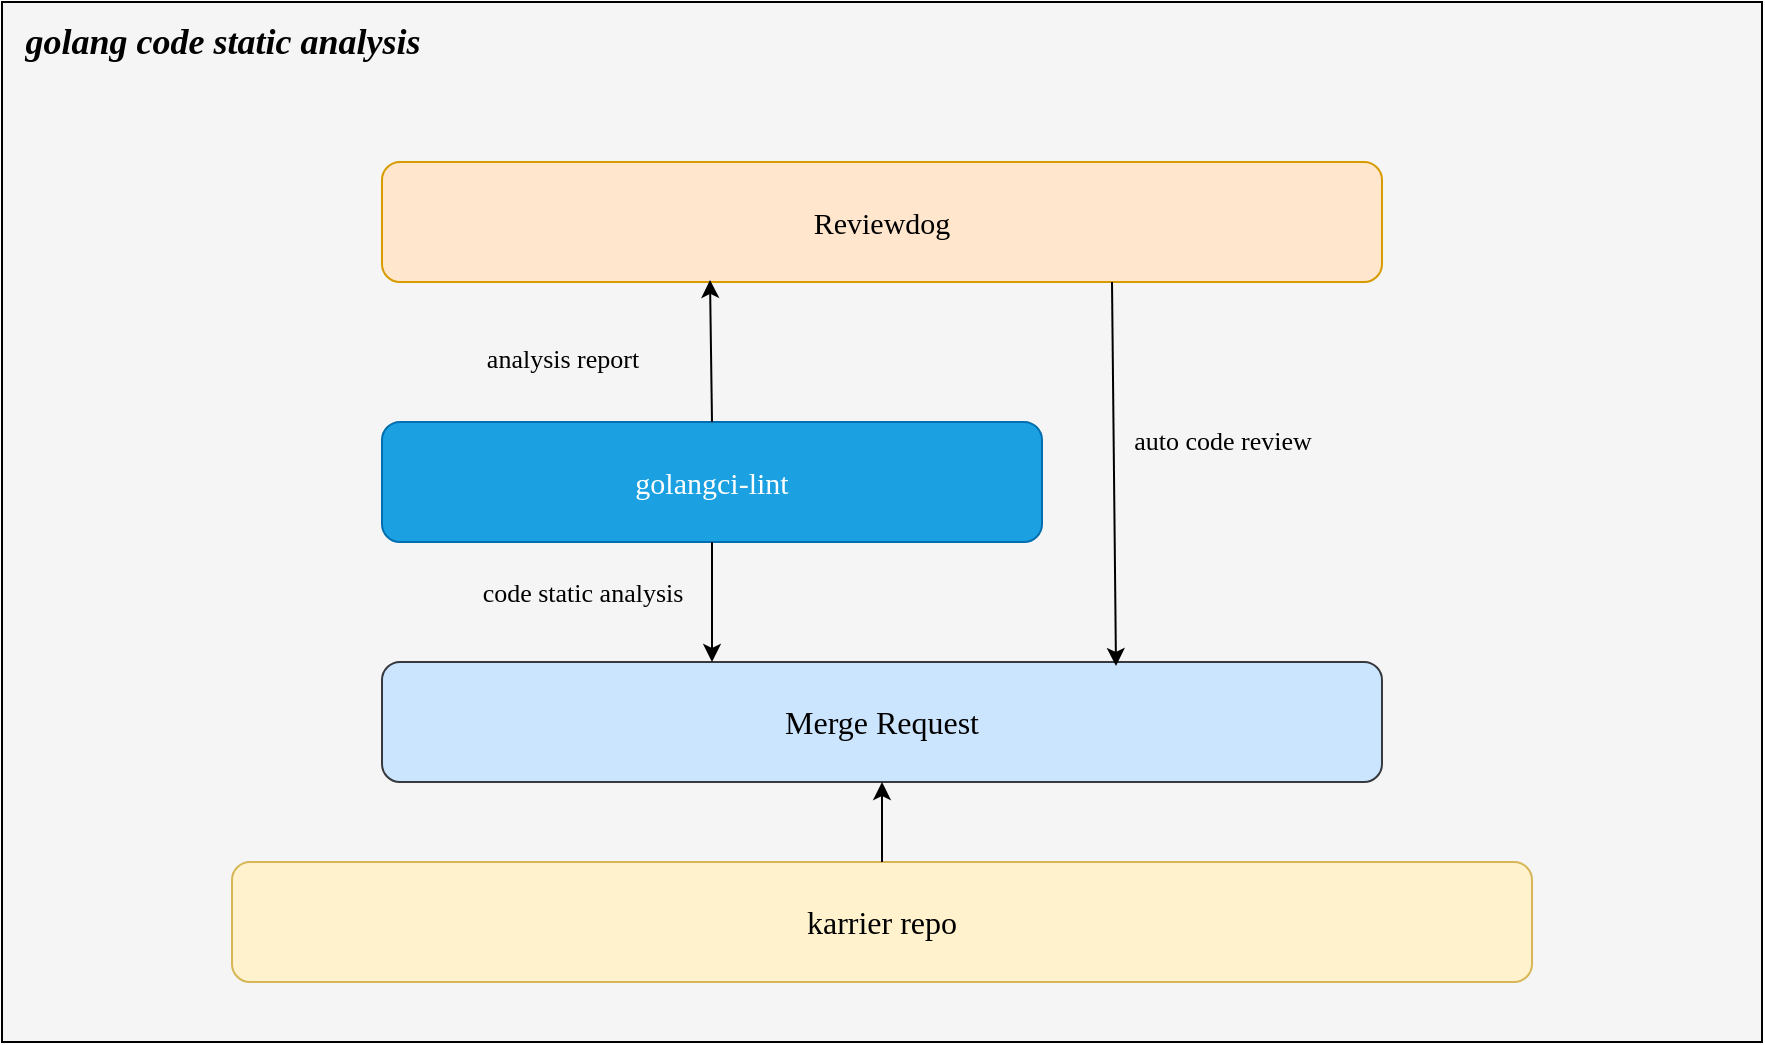 <mxfile version="21.5.0" type="github">
  <diagram name="Page-1" id="nVpXmpxDUyIBS9HyN20x">
    <mxGraphModel dx="1434" dy="802" grid="1" gridSize="10" guides="1" tooltips="1" connect="1" arrows="1" fold="1" page="1" pageScale="1" pageWidth="850" pageHeight="1100" math="0" shadow="0">
      <root>
        <mxCell id="0" />
        <mxCell id="1" parent="0" />
        <mxCell id="WbjYFdpZeYuT0vdcHcp1-2" value="" style="rounded=0;whiteSpace=wrap;html=1;fillColor=#f5f5f5;fontColor=#333333;strokeColor=#000000;gradientColor=none;glass=0;shadow=0;fontFamily=Times New Roman;" vertex="1" parent="1">
          <mxGeometry x="160" y="160" width="880" height="520" as="geometry" />
        </mxCell>
        <mxCell id="WbjYFdpZeYuT0vdcHcp1-3" value="&lt;font style=&quot;font-size: 16px;&quot;&gt;karrier repo&lt;/font&gt;" style="rounded=1;whiteSpace=wrap;html=1;fillColor=#fff2cc;strokeColor=#d6b656;shadow=0;fontFamily=Times New Roman;" vertex="1" parent="1">
          <mxGeometry x="275" y="590" width="650" height="60" as="geometry" />
        </mxCell>
        <mxCell id="WbjYFdpZeYuT0vdcHcp1-4" value="&lt;font style=&quot;font-size: 16px;&quot;&gt;Merge Request&lt;/font&gt;" style="rounded=1;whiteSpace=wrap;html=1;fillColor=#cce5ff;strokeColor=#36393d;fontFamily=Times New Roman;" vertex="1" parent="1">
          <mxGeometry x="350" y="490" width="500" height="60" as="geometry" />
        </mxCell>
        <mxCell id="WbjYFdpZeYuT0vdcHcp1-6" value="golangci-lint" style="rounded=1;whiteSpace=wrap;html=1;fillColor=#1ba1e2;fontColor=#ffffff;strokeColor=#006EAF;fontFamily=Times New Roman;gradientColor=none;fontSize=15;" vertex="1" parent="1">
          <mxGeometry x="350" y="370" width="330" height="60" as="geometry" />
        </mxCell>
        <mxCell id="WbjYFdpZeYuT0vdcHcp1-7" value="&lt;font style=&quot;font-size: 15px;&quot;&gt;Reviewdog&lt;/font&gt;" style="rounded=1;whiteSpace=wrap;html=1;fillColor=#ffe6cc;strokeColor=#d79b00;fontFamily=Times New Roman;" vertex="1" parent="1">
          <mxGeometry x="350" y="240" width="500" height="60" as="geometry" />
        </mxCell>
        <mxCell id="WbjYFdpZeYuT0vdcHcp1-9" value="" style="endArrow=classic;html=1;rounded=0;exitX=0.5;exitY=1;exitDx=0;exitDy=0;fontFamily=Times New Roman;" edge="1" parent="1" source="WbjYFdpZeYuT0vdcHcp1-6">
          <mxGeometry width="50" height="50" relative="1" as="geometry">
            <mxPoint x="515" y="450" as="sourcePoint" />
            <mxPoint x="515" y="490" as="targetPoint" />
          </mxGeometry>
        </mxCell>
        <mxCell id="WbjYFdpZeYuT0vdcHcp1-10" value="code static analysis" style="edgeLabel;html=1;align=center;verticalAlign=middle;resizable=0;points=[];labelBackgroundColor=none;fontSize=13;fontFamily=Times New Roman;" vertex="1" connectable="0" parent="WbjYFdpZeYuT0vdcHcp1-9">
          <mxGeometry x="-0.161" y="3" relative="1" as="geometry">
            <mxPoint x="-68" as="offset" />
          </mxGeometry>
        </mxCell>
        <mxCell id="WbjYFdpZeYuT0vdcHcp1-14" value="" style="endArrow=classic;html=1;rounded=0;entryX=0.328;entryY=0.983;entryDx=0;entryDy=0;entryPerimeter=0;exitX=0.5;exitY=0;exitDx=0;exitDy=0;fontFamily=Times New Roman;" edge="1" parent="1" source="WbjYFdpZeYuT0vdcHcp1-6" target="WbjYFdpZeYuT0vdcHcp1-7">
          <mxGeometry width="50" height="50" relative="1" as="geometry">
            <mxPoint x="615" y="390" as="sourcePoint" />
            <mxPoint x="615" y="249" as="targetPoint" />
          </mxGeometry>
        </mxCell>
        <mxCell id="WbjYFdpZeYuT0vdcHcp1-15" value="&lt;font style=&quot;font-size: 13px;&quot;&gt;analysis report&lt;/font&gt;" style="edgeLabel;html=1;align=center;verticalAlign=middle;resizable=0;points=[];labelBackgroundColor=none;fontSize=13;fontFamily=Times New Roman;" vertex="1" connectable="0" parent="1">
          <mxGeometry x="425" y="339.997" as="geometry">
            <mxPoint x="15" y="-2" as="offset" />
          </mxGeometry>
        </mxCell>
        <mxCell id="WbjYFdpZeYuT0vdcHcp1-16" value="" style="endArrow=classic;html=1;rounded=0;entryX=0.734;entryY=0.039;entryDx=0;entryDy=0;entryPerimeter=0;fontFamily=Times New Roman;" edge="1" parent="1">
          <mxGeometry width="50" height="50" relative="1" as="geometry">
            <mxPoint x="715" y="300" as="sourcePoint" />
            <mxPoint x="717" y="492" as="targetPoint" />
          </mxGeometry>
        </mxCell>
        <mxCell id="WbjYFdpZeYuT0vdcHcp1-17" value="auto code review" style="edgeLabel;html=1;align=center;verticalAlign=middle;resizable=0;points=[];fontSize=13;labelBackgroundColor=none;fontFamily=Times New Roman;" vertex="1" connectable="0" parent="WbjYFdpZeYuT0vdcHcp1-16">
          <mxGeometry x="-0.183" y="-1" relative="1" as="geometry">
            <mxPoint x="55" as="offset" />
          </mxGeometry>
        </mxCell>
        <mxCell id="WbjYFdpZeYuT0vdcHcp1-18" value="&lt;font style=&quot;font-size: 18px;&quot;&gt;golang code static analysis&lt;/font&gt;" style="edgeLabel;html=1;align=center;verticalAlign=middle;resizable=0;points=[];labelBackgroundColor=none;fontSize=18;fontStyle=3;fontFamily=Times New Roman;" vertex="1" connectable="0" parent="1">
          <mxGeometry x="270" y="180" as="geometry" />
        </mxCell>
        <mxCell id="WbjYFdpZeYuT0vdcHcp1-20" value="" style="endArrow=classic;html=1;rounded=0;exitX=0.5;exitY=0;exitDx=0;exitDy=0;entryX=0.5;entryY=1;entryDx=0;entryDy=0;fontFamily=Times New Roman;" edge="1" parent="1">
          <mxGeometry width="50" height="50" relative="1" as="geometry">
            <mxPoint x="600" y="590" as="sourcePoint" />
            <mxPoint x="600" y="550" as="targetPoint" />
          </mxGeometry>
        </mxCell>
      </root>
    </mxGraphModel>
  </diagram>
</mxfile>
